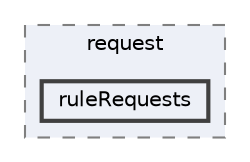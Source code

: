 digraph "src/main/java/com/master1/planningpoker/dtos/request/ruleRequests"
{
 // LATEX_PDF_SIZE
  bgcolor="transparent";
  edge [fontname=Helvetica,fontsize=10,labelfontname=Helvetica,labelfontsize=10];
  node [fontname=Helvetica,fontsize=10,shape=box,height=0.2,width=0.4];
  compound=true
  subgraph clusterdir_247480dab118958f365e9e11f17b9894 {
    graph [ bgcolor="#edf0f7", pencolor="grey50", label="request", fontname=Helvetica,fontsize=10 style="filled,dashed", URL="dir_247480dab118958f365e9e11f17b9894.html",tooltip=""]
  dir_81d259f309804265fc118666cc1272ba [label="ruleRequests", fillcolor="#edf0f7", color="grey25", style="filled,bold", URL="dir_81d259f309804265fc118666cc1272ba.html",tooltip=""];
  }
}
